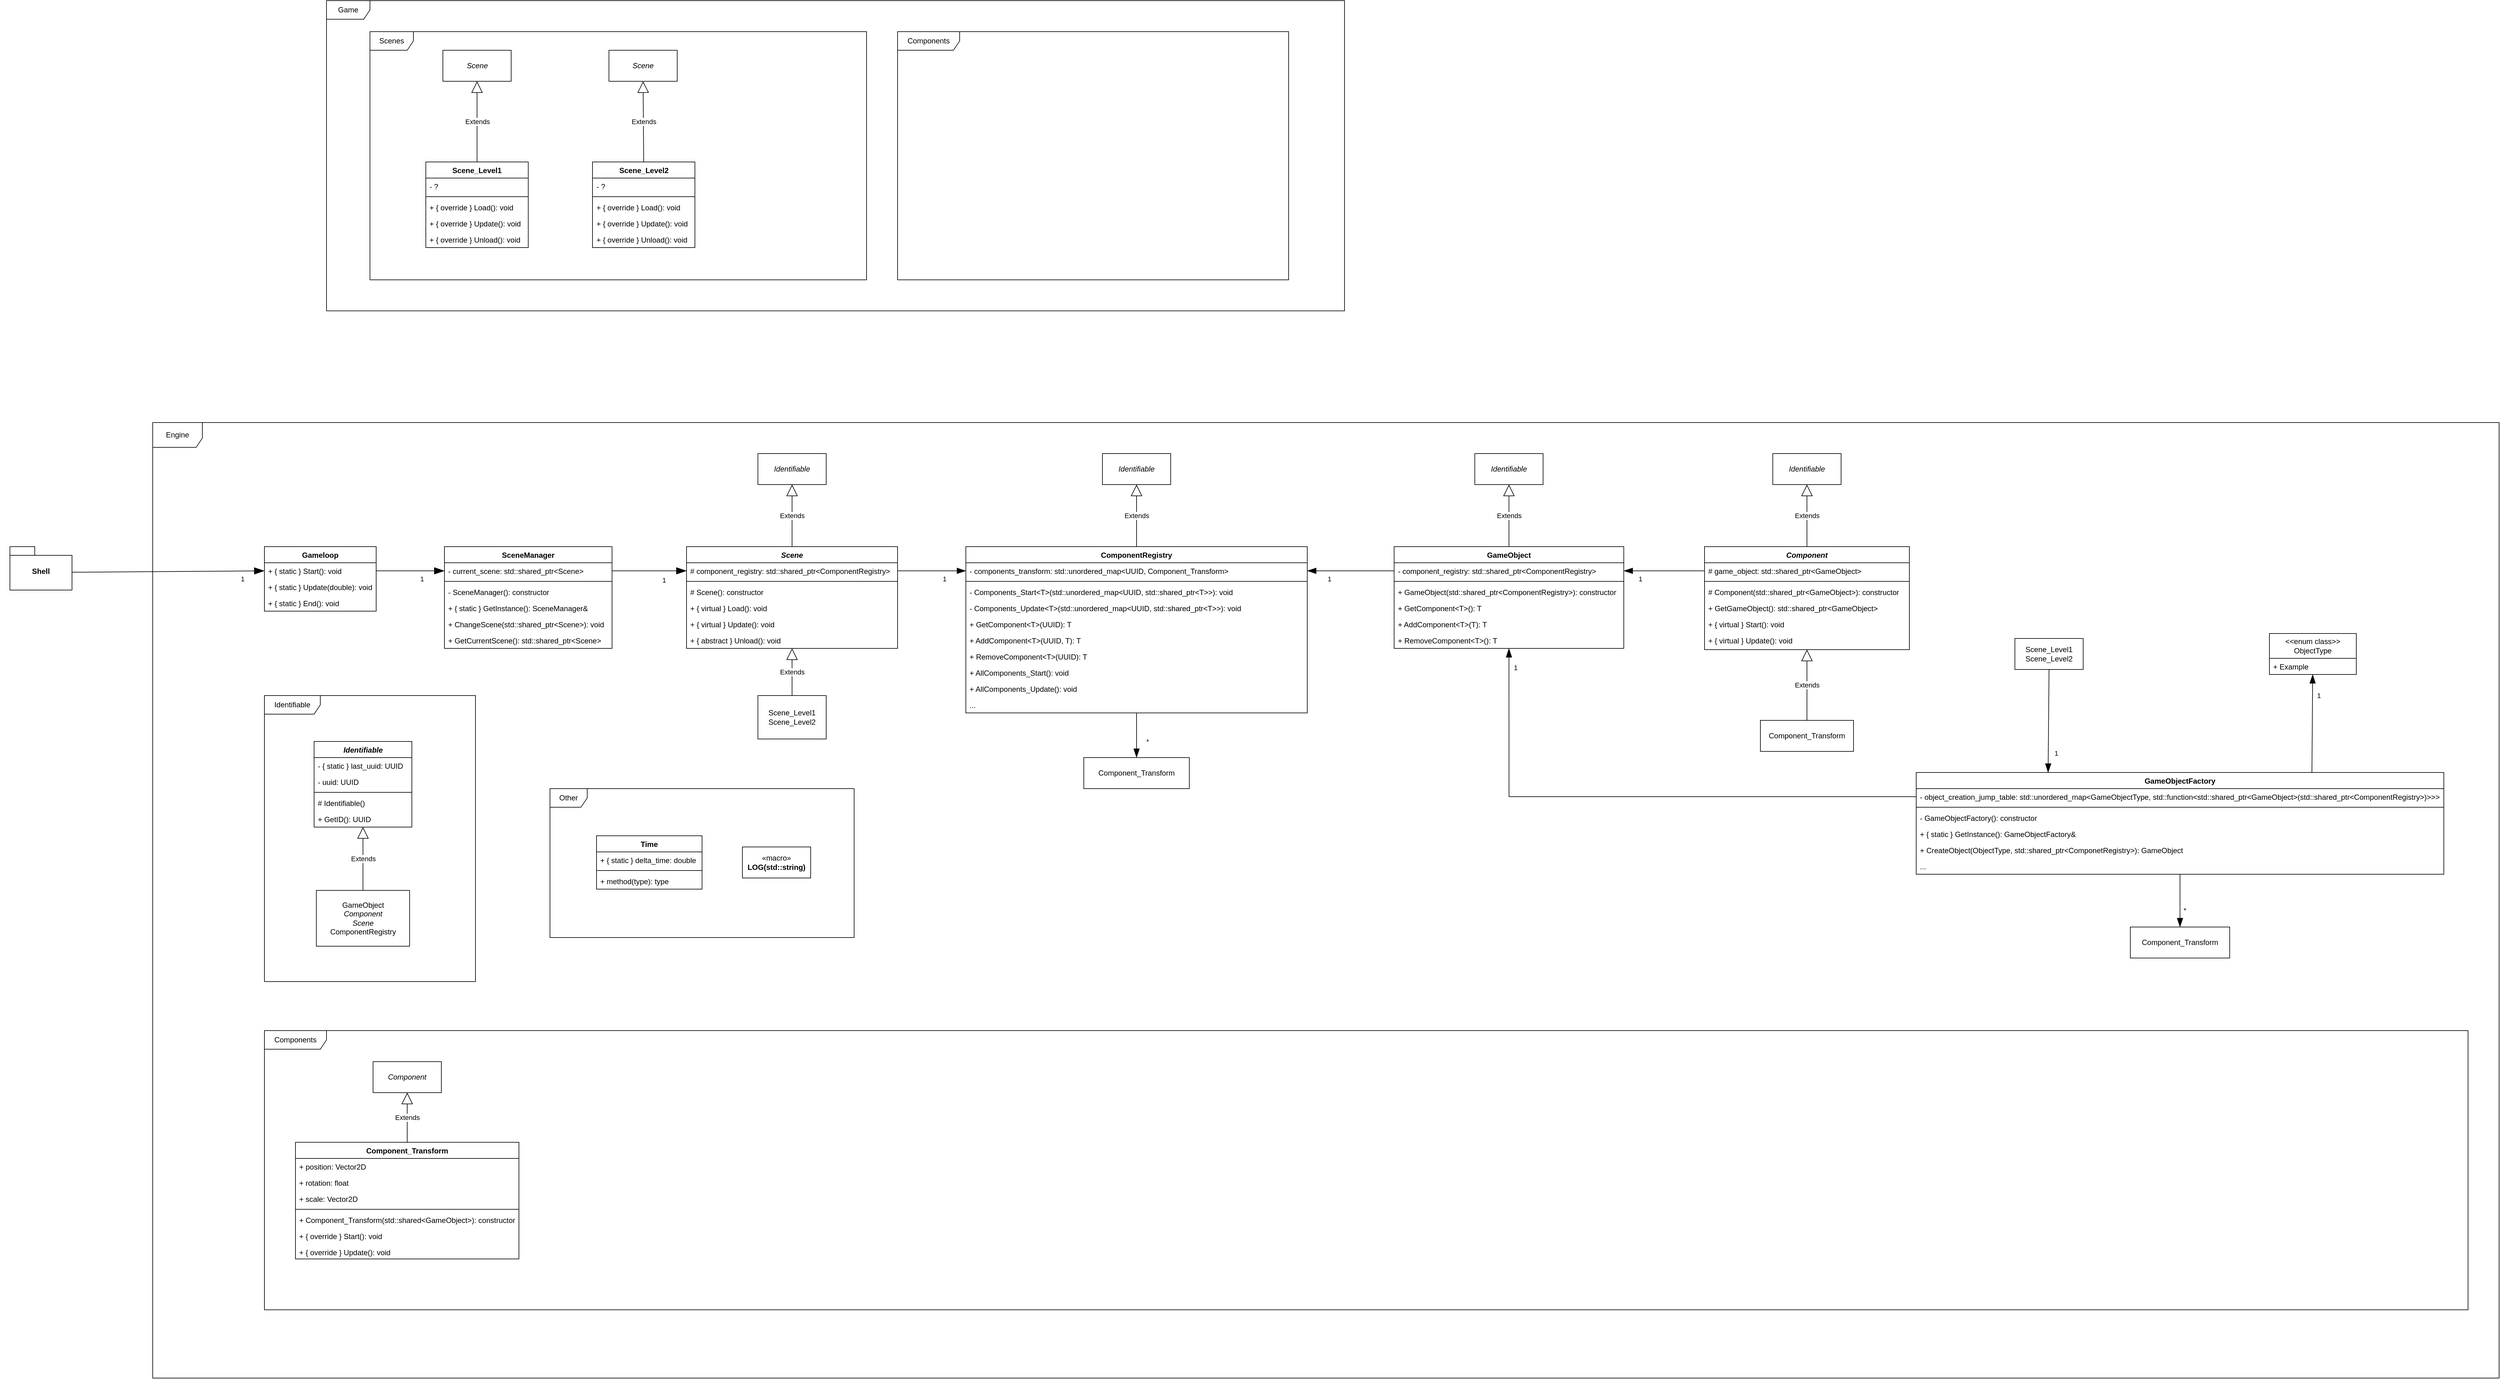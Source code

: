 <mxfile version="21.0.7" type="device"><diagram id="C5RBs43oDa-KdzZeNtuy" name="Page-1"><mxGraphModel dx="2466" dy="2061" grid="1" gridSize="10" guides="1" tooltips="1" connect="1" arrows="1" fold="1" page="1" pageScale="1" pageWidth="827" pageHeight="1169" math="0" shadow="0"><root><mxCell id="WIyWlLk6GJQsqaUBKTNV-0"/><mxCell id="WIyWlLk6GJQsqaUBKTNV-1" parent="WIyWlLk6GJQsqaUBKTNV-0"/><mxCell id="M1MSdD-5XBLC1a_fBFbh-7" value="&lt;i&gt;Component&lt;/i&gt;" style="swimlane;fontStyle=1;align=center;verticalAlign=top;childLayout=stackLayout;horizontal=1;startSize=26;horizontalStack=0;resizeParent=1;resizeParentMax=0;resizeLast=0;collapsible=1;marginBottom=0;whiteSpace=wrap;html=1;" parent="WIyWlLk6GJQsqaUBKTNV-1" vertex="1"><mxGeometry x="2140" y="-20.0" width="330" height="166" as="geometry"/></mxCell><mxCell id="M1MSdD-5XBLC1a_fBFbh-8" value="# game_object: std::shared_ptr&amp;lt;GameObject&amp;gt;" style="text;strokeColor=none;fillColor=none;align=left;verticalAlign=top;spacingLeft=4;spacingRight=4;overflow=hidden;rotatable=0;points=[[0,0.5],[1,0.5]];portConstraint=eastwest;whiteSpace=wrap;html=1;" parent="M1MSdD-5XBLC1a_fBFbh-7" vertex="1"><mxGeometry y="26" width="330" height="26" as="geometry"/></mxCell><mxCell id="M1MSdD-5XBLC1a_fBFbh-9" value="" style="line;strokeWidth=1;fillColor=none;align=left;verticalAlign=middle;spacingTop=-1;spacingLeft=3;spacingRight=3;rotatable=0;labelPosition=right;points=[];portConstraint=eastwest;strokeColor=inherit;" parent="M1MSdD-5XBLC1a_fBFbh-7" vertex="1"><mxGeometry y="52" width="330" height="8" as="geometry"/></mxCell><mxCell id="M1MSdD-5XBLC1a_fBFbh-10" value="# Component(std::shared_ptr&amp;lt;GameObject&amp;gt;): constructor" style="text;strokeColor=none;fillColor=none;align=left;verticalAlign=top;spacingLeft=4;spacingRight=4;overflow=hidden;rotatable=0;points=[[0,0.5],[1,0.5]];portConstraint=eastwest;whiteSpace=wrap;html=1;" parent="M1MSdD-5XBLC1a_fBFbh-7" vertex="1"><mxGeometry y="60" width="330" height="26" as="geometry"/></mxCell><mxCell id="M1MSdD-5XBLC1a_fBFbh-123" value="+ GetGameObject(): std::shared_ptr&amp;lt;GameObject&amp;gt;" style="text;strokeColor=none;fillColor=none;align=left;verticalAlign=top;spacingLeft=4;spacingRight=4;overflow=hidden;rotatable=0;points=[[0,0.5],[1,0.5]];portConstraint=eastwest;whiteSpace=wrap;html=1;" parent="M1MSdD-5XBLC1a_fBFbh-7" vertex="1"><mxGeometry y="86" width="330" height="26" as="geometry"/></mxCell><mxCell id="KMpKYzbZWhltmwKOfllN-35" value="+ { virtual } Start(): void" style="text;strokeColor=none;fillColor=none;align=left;verticalAlign=top;spacingLeft=4;spacingRight=4;overflow=hidden;rotatable=0;points=[[0,0.5],[1,0.5]];portConstraint=eastwest;whiteSpace=wrap;html=1;" parent="M1MSdD-5XBLC1a_fBFbh-7" vertex="1"><mxGeometry y="112" width="330" height="26" as="geometry"/></mxCell><mxCell id="M1MSdD-5XBLC1a_fBFbh-22" value="+ { virtual } Update(): void" style="text;strokeColor=none;fillColor=none;align=left;verticalAlign=top;spacingLeft=4;spacingRight=4;overflow=hidden;rotatable=0;points=[[0,0.5],[1,0.5]];portConstraint=eastwest;whiteSpace=wrap;html=1;" parent="M1MSdD-5XBLC1a_fBFbh-7" vertex="1"><mxGeometry y="138" width="330" height="28" as="geometry"/></mxCell><mxCell id="M1MSdD-5XBLC1a_fBFbh-35" value="&lt;i&gt;Scene&lt;/i&gt;" style="swimlane;fontStyle=1;align=center;verticalAlign=top;childLayout=stackLayout;horizontal=1;startSize=26;horizontalStack=0;resizeParent=1;resizeParentMax=0;resizeLast=0;collapsible=1;marginBottom=0;whiteSpace=wrap;html=1;" parent="WIyWlLk6GJQsqaUBKTNV-1" vertex="1"><mxGeometry x="500" y="-20" width="340" height="164" as="geometry"/></mxCell><mxCell id="KMpKYzbZWhltmwKOfllN-28" value="# component_registry: std::shared_ptr&amp;lt;ComponentRegistry&amp;gt;" style="text;strokeColor=none;fillColor=none;align=left;verticalAlign=top;spacingLeft=4;spacingRight=4;overflow=hidden;rotatable=0;points=[[0,0.5],[1,0.5]];portConstraint=eastwest;whiteSpace=wrap;html=1;" parent="M1MSdD-5XBLC1a_fBFbh-35" vertex="1"><mxGeometry y="26" width="340" height="26" as="geometry"/></mxCell><mxCell id="M1MSdD-5XBLC1a_fBFbh-37" value="" style="line;strokeWidth=1;fillColor=none;align=left;verticalAlign=middle;spacingTop=-1;spacingLeft=3;spacingRight=3;rotatable=0;labelPosition=right;points=[];portConstraint=eastwest;strokeColor=inherit;" parent="M1MSdD-5XBLC1a_fBFbh-35" vertex="1"><mxGeometry y="52" width="340" height="8" as="geometry"/></mxCell><mxCell id="M1MSdD-5XBLC1a_fBFbh-38" value="# Scene(): constructor" style="text;strokeColor=none;fillColor=none;align=left;verticalAlign=top;spacingLeft=4;spacingRight=4;overflow=hidden;rotatable=0;points=[[0,0.5],[1,0.5]];portConstraint=eastwest;whiteSpace=wrap;html=1;" parent="M1MSdD-5XBLC1a_fBFbh-35" vertex="1"><mxGeometry y="60" width="340" height="26" as="geometry"/></mxCell><mxCell id="KMpKYzbZWhltmwKOfllN-43" value="+ { virtual } Load(): void" style="text;strokeColor=none;fillColor=none;align=left;verticalAlign=top;spacingLeft=4;spacingRight=4;overflow=hidden;rotatable=0;points=[[0,0.5],[1,0.5]];portConstraint=eastwest;whiteSpace=wrap;html=1;" parent="M1MSdD-5XBLC1a_fBFbh-35" vertex="1"><mxGeometry y="86" width="340" height="26" as="geometry"/></mxCell><mxCell id="M1MSdD-5XBLC1a_fBFbh-42" value="+ { virtual }&amp;nbsp;Update(): void" style="text;strokeColor=none;fillColor=none;align=left;verticalAlign=top;spacingLeft=4;spacingRight=4;overflow=hidden;rotatable=0;points=[[0,0.5],[1,0.5]];portConstraint=eastwest;whiteSpace=wrap;html=1;" parent="M1MSdD-5XBLC1a_fBFbh-35" vertex="1"><mxGeometry y="112" width="340" height="26" as="geometry"/></mxCell><mxCell id="M1MSdD-5XBLC1a_fBFbh-43" value="+ { abstract }&amp;nbsp;Unload(): void" style="text;strokeColor=none;fillColor=none;align=left;verticalAlign=top;spacingLeft=4;spacingRight=4;overflow=hidden;rotatable=0;points=[[0,0.5],[1,0.5]];portConstraint=eastwest;whiteSpace=wrap;html=1;" parent="M1MSdD-5XBLC1a_fBFbh-35" vertex="1"><mxGeometry y="138" width="340" height="26" as="geometry"/></mxCell><mxCell id="M1MSdD-5XBLC1a_fBFbh-48" value="Extends" style="endArrow=block;endSize=16;endFill=0;html=1;rounded=0;exitX=0.5;exitY=0;exitDx=0;exitDy=0;" parent="WIyWlLk6GJQsqaUBKTNV-1" source="KMpKYzbZWhltmwKOfllN-38" target="M1MSdD-5XBLC1a_fBFbh-35" edge="1"><mxGeometry width="160" relative="1" as="geometry"><mxPoint x="691" y="220" as="sourcePoint"/><mxPoint x="907.5" y="130" as="targetPoint"/></mxGeometry></mxCell><mxCell id="M1MSdD-5XBLC1a_fBFbh-49" value="Scene_Level1" style="swimlane;fontStyle=1;align=center;verticalAlign=top;childLayout=stackLayout;horizontal=1;startSize=26;horizontalStack=0;resizeParent=1;resizeParentMax=0;resizeLast=0;collapsible=1;marginBottom=0;whiteSpace=wrap;html=1;" parent="WIyWlLk6GJQsqaUBKTNV-1" vertex="1"><mxGeometry x="80" y="-640" width="165" height="138" as="geometry"/></mxCell><mxCell id="M1MSdD-5XBLC1a_fBFbh-50" value="- ?" style="text;strokeColor=none;fillColor=none;align=left;verticalAlign=top;spacingLeft=4;spacingRight=4;overflow=hidden;rotatable=0;points=[[0,0.5],[1,0.5]];portConstraint=eastwest;whiteSpace=wrap;html=1;" parent="M1MSdD-5XBLC1a_fBFbh-49" vertex="1"><mxGeometry y="26" width="165" height="26" as="geometry"/></mxCell><mxCell id="M1MSdD-5XBLC1a_fBFbh-51" value="" style="line;strokeWidth=1;fillColor=none;align=left;verticalAlign=middle;spacingTop=-1;spacingLeft=3;spacingRight=3;rotatable=0;labelPosition=right;points=[];portConstraint=eastwest;strokeColor=inherit;" parent="M1MSdD-5XBLC1a_fBFbh-49" vertex="1"><mxGeometry y="52" width="165" height="8" as="geometry"/></mxCell><mxCell id="M1MSdD-5XBLC1a_fBFbh-52" value="+ { override }&amp;nbsp;Load(): void" style="text;strokeColor=none;fillColor=none;align=left;verticalAlign=top;spacingLeft=4;spacingRight=4;overflow=hidden;rotatable=0;points=[[0,0.5],[1,0.5]];portConstraint=eastwest;whiteSpace=wrap;html=1;" parent="M1MSdD-5XBLC1a_fBFbh-49" vertex="1"><mxGeometry y="60" width="165" height="26" as="geometry"/></mxCell><mxCell id="M1MSdD-5XBLC1a_fBFbh-53" value="+ { override }&amp;nbsp;Update(): void" style="text;strokeColor=none;fillColor=none;align=left;verticalAlign=top;spacingLeft=4;spacingRight=4;overflow=hidden;rotatable=0;points=[[0,0.5],[1,0.5]];portConstraint=eastwest;whiteSpace=wrap;html=1;" parent="M1MSdD-5XBLC1a_fBFbh-49" vertex="1"><mxGeometry y="86" width="165" height="26" as="geometry"/></mxCell><mxCell id="M1MSdD-5XBLC1a_fBFbh-54" value="+ { override } Unload(): void" style="text;strokeColor=none;fillColor=none;align=left;verticalAlign=top;spacingLeft=4;spacingRight=4;overflow=hidden;rotatable=0;points=[[0,0.5],[1,0.5]];portConstraint=eastwest;whiteSpace=wrap;html=1;" parent="M1MSdD-5XBLC1a_fBFbh-49" vertex="1"><mxGeometry y="112" width="165" height="26" as="geometry"/></mxCell><mxCell id="M1MSdD-5XBLC1a_fBFbh-108" value="Component_Transform" style="swimlane;fontStyle=1;align=center;verticalAlign=top;childLayout=stackLayout;horizontal=1;startSize=26;horizontalStack=0;resizeParent=1;resizeParentMax=0;resizeLast=0;collapsible=1;marginBottom=0;whiteSpace=wrap;html=1;" parent="WIyWlLk6GJQsqaUBKTNV-1" vertex="1"><mxGeometry x="-130" y="940" width="360" height="188" as="geometry"/></mxCell><mxCell id="M1MSdD-5XBLC1a_fBFbh-109" value="+ position: Vector2D" style="text;strokeColor=none;fillColor=none;align=left;verticalAlign=top;spacingLeft=4;spacingRight=4;overflow=hidden;rotatable=0;points=[[0,0.5],[1,0.5]];portConstraint=eastwest;whiteSpace=wrap;html=1;" parent="M1MSdD-5XBLC1a_fBFbh-108" vertex="1"><mxGeometry y="26" width="360" height="26" as="geometry"/></mxCell><mxCell id="tBnS8gJTHhUAaLSSompM-0" value="+ rotation: float" style="text;strokeColor=none;fillColor=none;align=left;verticalAlign=top;spacingLeft=4;spacingRight=4;overflow=hidden;rotatable=0;points=[[0,0.5],[1,0.5]];portConstraint=eastwest;whiteSpace=wrap;html=1;" vertex="1" parent="M1MSdD-5XBLC1a_fBFbh-108"><mxGeometry y="52" width="360" height="26" as="geometry"/></mxCell><mxCell id="tBnS8gJTHhUAaLSSompM-1" value="+ scale: Vector2D" style="text;strokeColor=none;fillColor=none;align=left;verticalAlign=top;spacingLeft=4;spacingRight=4;overflow=hidden;rotatable=0;points=[[0,0.5],[1,0.5]];portConstraint=eastwest;whiteSpace=wrap;html=1;" vertex="1" parent="M1MSdD-5XBLC1a_fBFbh-108"><mxGeometry y="78" width="360" height="26" as="geometry"/></mxCell><mxCell id="M1MSdD-5XBLC1a_fBFbh-110" value="" style="line;strokeWidth=1;fillColor=none;align=left;verticalAlign=middle;spacingTop=-1;spacingLeft=3;spacingRight=3;rotatable=0;labelPosition=right;points=[];portConstraint=eastwest;strokeColor=inherit;" parent="M1MSdD-5XBLC1a_fBFbh-108" vertex="1"><mxGeometry y="104" width="360" height="8" as="geometry"/></mxCell><mxCell id="M1MSdD-5XBLC1a_fBFbh-111" value="+ Component_Transform(std::shared&amp;lt;GameObject&amp;gt;): constructor" style="text;strokeColor=none;fillColor=none;align=left;verticalAlign=top;spacingLeft=4;spacingRight=4;overflow=hidden;rotatable=0;points=[[0,0.5],[1,0.5]];portConstraint=eastwest;whiteSpace=wrap;html=1;" parent="M1MSdD-5XBLC1a_fBFbh-108" vertex="1"><mxGeometry y="112" width="360" height="26" as="geometry"/></mxCell><mxCell id="KMpKYzbZWhltmwKOfllN-36" value="+ { override } Start(): void" style="text;strokeColor=none;fillColor=none;align=left;verticalAlign=top;spacingLeft=4;spacingRight=4;overflow=hidden;rotatable=0;points=[[0,0.5],[1,0.5]];portConstraint=eastwest;whiteSpace=wrap;html=1;" parent="M1MSdD-5XBLC1a_fBFbh-108" vertex="1"><mxGeometry y="138" width="360" height="26" as="geometry"/></mxCell><mxCell id="M1MSdD-5XBLC1a_fBFbh-112" value="+ { override }&amp;nbsp;Update(): void" style="text;strokeColor=none;fillColor=none;align=left;verticalAlign=top;spacingLeft=4;spacingRight=4;overflow=hidden;rotatable=0;points=[[0,0.5],[1,0.5]];portConstraint=eastwest;whiteSpace=wrap;html=1;" parent="M1MSdD-5XBLC1a_fBFbh-108" vertex="1"><mxGeometry y="164" width="360" height="24" as="geometry"/></mxCell><mxCell id="M1MSdD-5XBLC1a_fBFbh-113" value="Extends" style="endArrow=block;endSize=16;endFill=0;html=1;rounded=0;elbow=vertical;exitX=0.5;exitY=0;exitDx=0;exitDy=0;" parent="WIyWlLk6GJQsqaUBKTNV-1" source="KMpKYzbZWhltmwKOfllN-27" target="M1MSdD-5XBLC1a_fBFbh-7" edge="1"><mxGeometry width="160" relative="1" as="geometry"><mxPoint x="2255" y="234.06" as="sourcePoint"/><mxPoint x="2330" y="160.06" as="targetPoint"/></mxGeometry></mxCell><mxCell id="M1MSdD-5XBLC1a_fBFbh-132" value="&lt;i&gt;Identifiable&lt;/i&gt;" style="swimlane;fontStyle=1;align=center;verticalAlign=top;childLayout=stackLayout;horizontal=1;startSize=26;horizontalStack=0;resizeParent=1;resizeParentMax=0;resizeLast=0;collapsible=1;marginBottom=0;whiteSpace=wrap;html=1;" parent="WIyWlLk6GJQsqaUBKTNV-1" vertex="1"><mxGeometry x="-100" y="294" width="157.5" height="138" as="geometry"/></mxCell><mxCell id="M1MSdD-5XBLC1a_fBFbh-30" value="- { static } last_uuid: UUID" style="text;strokeColor=none;fillColor=none;align=left;verticalAlign=top;spacingLeft=4;spacingRight=4;overflow=hidden;rotatable=0;points=[[0,0.5],[1,0.5]];portConstraint=eastwest;whiteSpace=wrap;html=1;" parent="M1MSdD-5XBLC1a_fBFbh-132" vertex="1"><mxGeometry y="26" width="157.5" height="26" as="geometry"/></mxCell><mxCell id="M1MSdD-5XBLC1a_fBFbh-133" value="- uuid: UUID" style="text;strokeColor=none;fillColor=none;align=left;verticalAlign=top;spacingLeft=4;spacingRight=4;overflow=hidden;rotatable=0;points=[[0,0.5],[1,0.5]];portConstraint=eastwest;whiteSpace=wrap;html=1;" parent="M1MSdD-5XBLC1a_fBFbh-132" vertex="1"><mxGeometry y="52" width="157.5" height="26" as="geometry"/></mxCell><mxCell id="M1MSdD-5XBLC1a_fBFbh-134" value="" style="line;strokeWidth=1;fillColor=none;align=left;verticalAlign=middle;spacingTop=-1;spacingLeft=3;spacingRight=3;rotatable=0;labelPosition=right;points=[];portConstraint=eastwest;strokeColor=inherit;" parent="M1MSdD-5XBLC1a_fBFbh-132" vertex="1"><mxGeometry y="78" width="157.5" height="8" as="geometry"/></mxCell><mxCell id="M1MSdD-5XBLC1a_fBFbh-135" value="# Identifiable()" style="text;strokeColor=none;fillColor=none;align=left;verticalAlign=top;spacingLeft=4;spacingRight=4;overflow=hidden;rotatable=0;points=[[0,0.5],[1,0.5]];portConstraint=eastwest;whiteSpace=wrap;html=1;" parent="M1MSdD-5XBLC1a_fBFbh-132" vertex="1"><mxGeometry y="86" width="157.5" height="26" as="geometry"/></mxCell><mxCell id="KMpKYzbZWhltmwKOfllN-19" value="+ GetID(): UUID" style="text;strokeColor=none;fillColor=none;align=left;verticalAlign=top;spacingLeft=4;spacingRight=4;overflow=hidden;rotatable=0;points=[[0,0.5],[1,0.5]];portConstraint=eastwest;whiteSpace=wrap;html=1;" parent="M1MSdD-5XBLC1a_fBFbh-132" vertex="1"><mxGeometry y="112" width="157.5" height="26" as="geometry"/></mxCell><mxCell id="M1MSdD-5XBLC1a_fBFbh-139" value="Extends" style="endArrow=block;endSize=16;endFill=0;html=1;rounded=0;exitX=0.5;exitY=0;exitDx=0;exitDy=0;entryX=0.5;entryY=1;entryDx=0;entryDy=0;" parent="WIyWlLk6GJQsqaUBKTNV-1" source="M1MSdD-5XBLC1a_fBFbh-7" target="tBnS8gJTHhUAaLSSompM-11" edge="1"><mxGeometry width="160" relative="1" as="geometry"><mxPoint x="2325" y="-340" as="sourcePoint"/><mxPoint x="2435" y="-480" as="targetPoint"/></mxGeometry></mxCell><mxCell id="M1MSdD-5XBLC1a_fBFbh-141" value="GameObjectFactory" style="swimlane;fontStyle=1;align=center;verticalAlign=top;childLayout=stackLayout;horizontal=1;startSize=26;horizontalStack=0;resizeParent=1;resizeParentMax=0;resizeLast=0;collapsible=1;marginBottom=0;whiteSpace=wrap;html=1;" parent="WIyWlLk6GJQsqaUBKTNV-1" vertex="1"><mxGeometry x="2481" y="344" width="850" height="164" as="geometry"/></mxCell><mxCell id="M1MSdD-5XBLC1a_fBFbh-142" value="- object_creation_jump_table: std::unordered_map&amp;lt;GameObjectType, std::function&amp;lt;std::shared_ptr&amp;lt;GameObject&amp;gt;(std::shared_ptr&amp;lt;ComponentRegistry&amp;gt;)&amp;gt;&amp;gt;&amp;gt;" style="text;strokeColor=none;fillColor=none;align=left;verticalAlign=top;spacingLeft=4;spacingRight=4;overflow=hidden;rotatable=0;points=[[0,0.5],[1,0.5]];portConstraint=eastwest;whiteSpace=wrap;html=1;" parent="M1MSdD-5XBLC1a_fBFbh-141" vertex="1"><mxGeometry y="26" width="850" height="26" as="geometry"/></mxCell><mxCell id="M1MSdD-5XBLC1a_fBFbh-143" value="" style="line;strokeWidth=1;fillColor=none;align=left;verticalAlign=middle;spacingTop=-1;spacingLeft=3;spacingRight=3;rotatable=0;labelPosition=right;points=[];portConstraint=eastwest;strokeColor=inherit;" parent="M1MSdD-5XBLC1a_fBFbh-141" vertex="1"><mxGeometry y="52" width="850" height="8" as="geometry"/></mxCell><mxCell id="M1MSdD-5XBLC1a_fBFbh-144" value="- GameObjectFactory(): constructor" style="text;strokeColor=none;fillColor=none;align=left;verticalAlign=top;spacingLeft=4;spacingRight=4;overflow=hidden;rotatable=0;points=[[0,0.5],[1,0.5]];portConstraint=eastwest;whiteSpace=wrap;html=1;" parent="M1MSdD-5XBLC1a_fBFbh-141" vertex="1"><mxGeometry y="60" width="850" height="26" as="geometry"/></mxCell><mxCell id="tBnS8gJTHhUAaLSSompM-2" value="+ { static } GetInstance(): GameObjectFactory&amp;amp;" style="text;strokeColor=none;fillColor=none;align=left;verticalAlign=top;spacingLeft=4;spacingRight=4;overflow=hidden;rotatable=0;points=[[0,0.5],[1,0.5]];portConstraint=eastwest;whiteSpace=wrap;html=1;" vertex="1" parent="M1MSdD-5XBLC1a_fBFbh-141"><mxGeometry y="86" width="850" height="26" as="geometry"/></mxCell><mxCell id="tBnS8gJTHhUAaLSSompM-3" value="+ CreateObject(ObjectType, std::shared_ptr&amp;lt;ComponetRegistry&amp;gt;): GameObject" style="text;strokeColor=none;fillColor=none;align=left;verticalAlign=top;spacingLeft=4;spacingRight=4;overflow=hidden;rotatable=0;points=[[0,0.5],[1,0.5]];portConstraint=eastwest;whiteSpace=wrap;html=1;" vertex="1" parent="M1MSdD-5XBLC1a_fBFbh-141"><mxGeometry y="112" width="850" height="26" as="geometry"/></mxCell><mxCell id="tBnS8gJTHhUAaLSSompM-84" value="..." style="text;strokeColor=none;fillColor=none;align=left;verticalAlign=top;spacingLeft=4;spacingRight=4;overflow=hidden;rotatable=0;points=[[0,0.5],[1,0.5]];portConstraint=eastwest;whiteSpace=wrap;html=1;" vertex="1" parent="M1MSdD-5XBLC1a_fBFbh-141"><mxGeometry y="138" width="850" height="26" as="geometry"/></mxCell><mxCell id="M1MSdD-5XBLC1a_fBFbh-146" value="&amp;lt;&amp;lt;enum class&amp;gt;&amp;gt;&lt;br&gt;ObjectType" style="swimlane;fontStyle=0;childLayout=stackLayout;horizontal=1;startSize=40;fillColor=none;horizontalStack=0;resizeParent=1;resizeParentMax=0;resizeLast=0;collapsible=1;marginBottom=0;whiteSpace=wrap;html=1;" parent="WIyWlLk6GJQsqaUBKTNV-1" vertex="1"><mxGeometry x="3050" y="120" width="140" height="66" as="geometry"/></mxCell><mxCell id="M1MSdD-5XBLC1a_fBFbh-147" value="+ Example" style="text;strokeColor=none;fillColor=none;align=left;verticalAlign=top;spacingLeft=4;spacingRight=4;overflow=hidden;rotatable=0;points=[[0,0.5],[1,0.5]];portConstraint=eastwest;whiteSpace=wrap;html=1;" parent="M1MSdD-5XBLC1a_fBFbh-146" vertex="1"><mxGeometry y="40" width="140" height="26" as="geometry"/></mxCell><mxCell id="M1MSdD-5XBLC1a_fBFbh-150" value="" style="endArrow=blockThin;html=1;endSize=12;startArrow=none;startSize=14;startFill=0;rounded=0;endFill=1;exitX=0.75;exitY=0;exitDx=0;exitDy=0;" parent="WIyWlLk6GJQsqaUBKTNV-1" source="M1MSdD-5XBLC1a_fBFbh-141" target="M1MSdD-5XBLC1a_fBFbh-146" edge="1"><mxGeometry x="0.125" y="-10" relative="1" as="geometry"><mxPoint x="2854.91" y="570" as="sourcePoint"/><mxPoint x="2051.41" y="582" as="targetPoint"/><mxPoint as="offset"/></mxGeometry></mxCell><mxCell id="M1MSdD-5XBLC1a_fBFbh-152" value="1" style="edgeLabel;resizable=0;html=1;align=right;verticalAlign=top;" parent="M1MSdD-5XBLC1a_fBFbh-150" connectable="0" vertex="1"><mxGeometry x="1" relative="1" as="geometry"><mxPoint x="14" y="21" as="offset"/></mxGeometry></mxCell><mxCell id="M1MSdD-5XBLC1a_fBFbh-156" value="Component_Transform" style="html=1;whiteSpace=wrap;" parent="WIyWlLk6GJQsqaUBKTNV-1" vertex="1"><mxGeometry x="2825.96" y="593.06" width="160.09" height="50" as="geometry"/></mxCell><mxCell id="M1MSdD-5XBLC1a_fBFbh-157" value="" style="endArrow=blockThin;html=1;endSize=12;startArrow=none;startSize=14;startFill=0;rounded=0;endFill=1;entryX=0.5;entryY=0;entryDx=0;entryDy=0;" parent="WIyWlLk6GJQsqaUBKTNV-1" source="M1MSdD-5XBLC1a_fBFbh-141" target="M1MSdD-5XBLC1a_fBFbh-156" edge="1"><mxGeometry x="0.125" y="-10" relative="1" as="geometry"><mxPoint x="3123.41" y="570" as="sourcePoint"/><mxPoint x="3228" y="212" as="targetPoint"/><mxPoint as="offset"/></mxGeometry></mxCell><mxCell id="M1MSdD-5XBLC1a_fBFbh-159" value="*" style="edgeLabel;resizable=0;html=1;align=right;verticalAlign=top;" parent="M1MSdD-5XBLC1a_fBFbh-157" connectable="0" vertex="1"><mxGeometry x="1" relative="1" as="geometry"><mxPoint x="10" y="-40" as="offset"/></mxGeometry></mxCell><mxCell id="KMpKYzbZWhltmwKOfllN-4" value="GameObject" style="swimlane;fontStyle=1;align=center;verticalAlign=top;childLayout=stackLayout;horizontal=1;startSize=26;horizontalStack=0;resizeParent=1;resizeParentMax=0;resizeLast=0;collapsible=1;marginBottom=0;whiteSpace=wrap;html=1;" parent="WIyWlLk6GJQsqaUBKTNV-1" vertex="1"><mxGeometry x="1639.91" y="-20" width="370" height="164" as="geometry"/></mxCell><mxCell id="KMpKYzbZWhltmwKOfllN-5" value="- component_registry: std::shared_ptr&amp;lt;ComponentRegistry&amp;gt;" style="text;strokeColor=none;fillColor=none;align=left;verticalAlign=top;spacingLeft=4;spacingRight=4;overflow=hidden;rotatable=0;points=[[0,0.5],[1,0.5]];portConstraint=eastwest;whiteSpace=wrap;html=1;" parent="KMpKYzbZWhltmwKOfllN-4" vertex="1"><mxGeometry y="26" width="370" height="26" as="geometry"/></mxCell><mxCell id="KMpKYzbZWhltmwKOfllN-6" value="" style="line;strokeWidth=1;fillColor=none;align=left;verticalAlign=middle;spacingTop=-1;spacingLeft=3;spacingRight=3;rotatable=0;labelPosition=right;points=[];portConstraint=eastwest;strokeColor=inherit;" parent="KMpKYzbZWhltmwKOfllN-4" vertex="1"><mxGeometry y="52" width="370" height="8" as="geometry"/></mxCell><mxCell id="KMpKYzbZWhltmwKOfllN-37" value="+ GameObject(std::shared_ptr&amp;lt;ComponentRegistry&amp;gt;): constructor" style="text;strokeColor=none;fillColor=none;align=left;verticalAlign=top;spacingLeft=4;spacingRight=4;overflow=hidden;rotatable=0;points=[[0,0.5],[1,0.5]];portConstraint=eastwest;whiteSpace=wrap;html=1;" parent="KMpKYzbZWhltmwKOfllN-4" vertex="1"><mxGeometry y="60" width="370" height="26" as="geometry"/></mxCell><mxCell id="KMpKYzbZWhltmwKOfllN-7" value="+ GetComponent&amp;lt;T&amp;gt;(): T" style="text;strokeColor=none;fillColor=none;align=left;verticalAlign=top;spacingLeft=4;spacingRight=4;overflow=hidden;rotatable=0;points=[[0,0.5],[1,0.5]];portConstraint=eastwest;whiteSpace=wrap;html=1;" parent="KMpKYzbZWhltmwKOfllN-4" vertex="1"><mxGeometry y="86" width="370" height="26" as="geometry"/></mxCell><mxCell id="KMpKYzbZWhltmwKOfllN-31" value="+ AddComponent&amp;lt;T&amp;gt;(T): T" style="text;strokeColor=none;fillColor=none;align=left;verticalAlign=top;spacingLeft=4;spacingRight=4;overflow=hidden;rotatable=0;points=[[0,0.5],[1,0.5]];portConstraint=eastwest;whiteSpace=wrap;html=1;" parent="KMpKYzbZWhltmwKOfllN-4" vertex="1"><mxGeometry y="112" width="370" height="26" as="geometry"/></mxCell><mxCell id="KMpKYzbZWhltmwKOfllN-32" value="+ RemoveComponent&amp;lt;T&amp;gt;(): T" style="text;strokeColor=none;fillColor=none;align=left;verticalAlign=top;spacingLeft=4;spacingRight=4;overflow=hidden;rotatable=0;points=[[0,0.5],[1,0.5]];portConstraint=eastwest;whiteSpace=wrap;html=1;" parent="KMpKYzbZWhltmwKOfllN-4" vertex="1"><mxGeometry y="138" width="370" height="26" as="geometry"/></mxCell><mxCell id="KMpKYzbZWhltmwKOfllN-8" value="Extends" style="endArrow=block;endSize=16;endFill=0;html=1;rounded=0;exitX=0.5;exitY=0;exitDx=0;exitDy=0;entryX=0.5;entryY=1;entryDx=0;entryDy=0;" parent="WIyWlLk6GJQsqaUBKTNV-1" source="KMpKYzbZWhltmwKOfllN-4" target="tBnS8gJTHhUAaLSSompM-12" edge="1"><mxGeometry width="160" relative="1" as="geometry"><mxPoint x="928.91" y="434" as="sourcePoint"/><mxPoint x="928.91" y="300" as="targetPoint"/></mxGeometry></mxCell><mxCell id="KMpKYzbZWhltmwKOfllN-14" value="ComponentRegistry" style="swimlane;fontStyle=1;align=center;verticalAlign=top;childLayout=stackLayout;horizontal=1;startSize=26;horizontalStack=0;resizeParent=1;resizeParentMax=0;resizeLast=0;collapsible=1;marginBottom=0;whiteSpace=wrap;html=1;" parent="WIyWlLk6GJQsqaUBKTNV-1" vertex="1"><mxGeometry x="950" y="-20" width="550" height="268" as="geometry"/></mxCell><mxCell id="KMpKYzbZWhltmwKOfllN-15" value="- components_transform: std::unordered_map&amp;lt;UUID, Component_Transform&amp;gt;" style="text;strokeColor=none;fillColor=none;align=left;verticalAlign=top;spacingLeft=4;spacingRight=4;overflow=hidden;rotatable=0;points=[[0,0.5],[1,0.5]];portConstraint=eastwest;whiteSpace=wrap;html=1;" parent="KMpKYzbZWhltmwKOfllN-14" vertex="1"><mxGeometry y="26" width="550" height="26" as="geometry"/></mxCell><mxCell id="KMpKYzbZWhltmwKOfllN-16" value="" style="line;strokeWidth=1;fillColor=none;align=left;verticalAlign=middle;spacingTop=-1;spacingLeft=3;spacingRight=3;rotatable=0;labelPosition=right;points=[];portConstraint=eastwest;strokeColor=inherit;" parent="KMpKYzbZWhltmwKOfllN-14" vertex="1"><mxGeometry y="52" width="550" height="8" as="geometry"/></mxCell><mxCell id="tBnS8gJTHhUAaLSSompM-48" value="- Components_Start&amp;lt;T&amp;gt;(std::unordered_map&amp;lt;UUID, std::shared_ptr&amp;lt;T&amp;gt;&amp;gt;): void" style="text;strokeColor=none;fillColor=none;align=left;verticalAlign=top;spacingLeft=4;spacingRight=4;overflow=hidden;rotatable=0;points=[[0,0.5],[1,0.5]];portConstraint=eastwest;whiteSpace=wrap;html=1;" vertex="1" parent="KMpKYzbZWhltmwKOfllN-14"><mxGeometry y="60" width="550" height="26" as="geometry"/></mxCell><mxCell id="tBnS8gJTHhUAaLSSompM-50" value="- Components_Update&amp;lt;T&amp;gt;(std::unordered_map&amp;lt;UUID, std::shared_ptr&amp;lt;T&amp;gt;&amp;gt;): void" style="text;strokeColor=none;fillColor=none;align=left;verticalAlign=top;spacingLeft=4;spacingRight=4;overflow=hidden;rotatable=0;points=[[0,0.5],[1,0.5]];portConstraint=eastwest;whiteSpace=wrap;html=1;" vertex="1" parent="KMpKYzbZWhltmwKOfllN-14"><mxGeometry y="86" width="550" height="26" as="geometry"/></mxCell><mxCell id="KMpKYzbZWhltmwKOfllN-17" value="+ GetComponent&amp;lt;T&amp;gt;(UUID): T" style="text;strokeColor=none;fillColor=none;align=left;verticalAlign=top;spacingLeft=4;spacingRight=4;overflow=hidden;rotatable=0;points=[[0,0.5],[1,0.5]];portConstraint=eastwest;whiteSpace=wrap;html=1;" parent="KMpKYzbZWhltmwKOfllN-14" vertex="1"><mxGeometry y="112" width="550" height="26" as="geometry"/></mxCell><mxCell id="KMpKYzbZWhltmwKOfllN-33" value="+ AddComponent&amp;lt;T&amp;gt;(UUID, T): T" style="text;strokeColor=none;fillColor=none;align=left;verticalAlign=top;spacingLeft=4;spacingRight=4;overflow=hidden;rotatable=0;points=[[0,0.5],[1,0.5]];portConstraint=eastwest;whiteSpace=wrap;html=1;" parent="KMpKYzbZWhltmwKOfllN-14" vertex="1"><mxGeometry y="138" width="550" height="26" as="geometry"/></mxCell><mxCell id="KMpKYzbZWhltmwKOfllN-34" value="+ RemoveComponent&amp;lt;T&amp;gt;(UUID): T" style="text;strokeColor=none;fillColor=none;align=left;verticalAlign=top;spacingLeft=4;spacingRight=4;overflow=hidden;rotatable=0;points=[[0,0.5],[1,0.5]];portConstraint=eastwest;whiteSpace=wrap;html=1;" parent="KMpKYzbZWhltmwKOfllN-14" vertex="1"><mxGeometry y="164" width="550" height="26" as="geometry"/></mxCell><mxCell id="tBnS8gJTHhUAaLSSompM-47" value="+ AllComponents_Start(): void" style="text;strokeColor=none;fillColor=none;align=left;verticalAlign=top;spacingLeft=4;spacingRight=4;overflow=hidden;rotatable=0;points=[[0,0.5],[1,0.5]];portConstraint=eastwest;whiteSpace=wrap;html=1;" vertex="1" parent="KMpKYzbZWhltmwKOfllN-14"><mxGeometry y="190" width="550" height="26" as="geometry"/></mxCell><mxCell id="tBnS8gJTHhUAaLSSompM-49" value="+ AllComponents_Update(): void" style="text;strokeColor=none;fillColor=none;align=left;verticalAlign=top;spacingLeft=4;spacingRight=4;overflow=hidden;rotatable=0;points=[[0,0.5],[1,0.5]];portConstraint=eastwest;whiteSpace=wrap;html=1;" vertex="1" parent="KMpKYzbZWhltmwKOfllN-14"><mxGeometry y="216" width="550" height="26" as="geometry"/></mxCell><mxCell id="tBnS8gJTHhUAaLSSompM-83" value="..." style="text;strokeColor=none;fillColor=none;align=left;verticalAlign=top;spacingLeft=4;spacingRight=4;overflow=hidden;rotatable=0;points=[[0,0.5],[1,0.5]];portConstraint=eastwest;whiteSpace=wrap;html=1;" vertex="1" parent="KMpKYzbZWhltmwKOfllN-14"><mxGeometry y="242" width="550" height="26" as="geometry"/></mxCell><mxCell id="KMpKYzbZWhltmwKOfllN-20" value="" style="endArrow=blockThin;html=1;endSize=12;startArrow=none;startSize=14;startFill=0;rounded=0;endFill=1;exitX=0;exitY=0.5;exitDx=0;exitDy=0;entryX=1;entryY=0.5;entryDx=0;entryDy=0;" parent="WIyWlLk6GJQsqaUBKTNV-1" source="KMpKYzbZWhltmwKOfllN-5" target="KMpKYzbZWhltmwKOfllN-15" edge="1"><mxGeometry x="0.125" y="-10" relative="1" as="geometry"><mxPoint x="939.41" y="420" as="sourcePoint"/><mxPoint x="939.41" y="320" as="targetPoint"/><mxPoint as="offset"/></mxGeometry></mxCell><mxCell id="KMpKYzbZWhltmwKOfllN-21" value="1" style="edgeLabel;resizable=0;html=1;align=right;verticalAlign=top;" parent="KMpKYzbZWhltmwKOfllN-20" connectable="0" vertex="1"><mxGeometry x="1" relative="1" as="geometry"><mxPoint x="40" as="offset"/></mxGeometry></mxCell><mxCell id="KMpKYzbZWhltmwKOfllN-26" value="Component_Transform" style="html=1;whiteSpace=wrap;" parent="WIyWlLk6GJQsqaUBKTNV-1" vertex="1"><mxGeometry x="1140" y="320" width="170" height="50" as="geometry"/></mxCell><mxCell id="KMpKYzbZWhltmwKOfllN-27" value="Component_Transform" style="html=1;whiteSpace=wrap;" parent="WIyWlLk6GJQsqaUBKTNV-1" vertex="1"><mxGeometry x="2230" y="260.0" width="150" height="50" as="geometry"/></mxCell><mxCell id="KMpKYzbZWhltmwKOfllN-29" value="" style="endArrow=blockThin;html=1;endSize=12;startArrow=none;startSize=14;startFill=0;rounded=0;endFill=1;exitX=1;exitY=0.5;exitDx=0;exitDy=0;entryX=0;entryY=0.5;entryDx=0;entryDy=0;" parent="WIyWlLk6GJQsqaUBKTNV-1" source="KMpKYzbZWhltmwKOfllN-28" target="KMpKYzbZWhltmwKOfllN-15" edge="1"><mxGeometry x="0.125" y="-10" relative="1" as="geometry"><mxPoint x="1290" y="460" as="sourcePoint"/><mxPoint x="1240" y="284" as="targetPoint"/><mxPoint as="offset"/></mxGeometry></mxCell><mxCell id="KMpKYzbZWhltmwKOfllN-30" value="1" style="edgeLabel;resizable=0;html=1;align=right;verticalAlign=top;" parent="KMpKYzbZWhltmwKOfllN-29" connectable="0" vertex="1"><mxGeometry x="1" relative="1" as="geometry"><mxPoint x="-31" as="offset"/></mxGeometry></mxCell><mxCell id="KMpKYzbZWhltmwKOfllN-38" value="Scene_Level1&lt;br&gt;Scene_Level2" style="html=1;whiteSpace=wrap;" parent="WIyWlLk6GJQsqaUBKTNV-1" vertex="1"><mxGeometry x="615" y="220" width="110" height="70" as="geometry"/></mxCell><mxCell id="KMpKYzbZWhltmwKOfllN-39" value="Extends" style="endArrow=block;endSize=16;endFill=0;html=1;rounded=0;exitX=0.5;exitY=0;exitDx=0;exitDy=0;entryX=0.5;entryY=1;entryDx=0;entryDy=0;" parent="WIyWlLk6GJQsqaUBKTNV-1" source="M1MSdD-5XBLC1a_fBFbh-35" target="tBnS8gJTHhUAaLSSompM-13" edge="1"><mxGeometry width="160" relative="1" as="geometry"><mxPoint x="428.5" y="-62" as="sourcePoint"/><mxPoint x="408.5" y="-222" as="targetPoint"/></mxGeometry></mxCell><mxCell id="tBnS8gJTHhUAaLSSompM-8" value="Scene_Level1&lt;br&gt;Scene_Level2" style="html=1;whiteSpace=wrap;" vertex="1" parent="WIyWlLk6GJQsqaUBKTNV-1"><mxGeometry x="2640" y="128.0" width="110" height="50" as="geometry"/></mxCell><mxCell id="tBnS8gJTHhUAaLSSompM-9" value="" style="endArrow=blockThin;html=1;endSize=12;startArrow=none;startSize=14;startFill=0;rounded=0;endFill=1;entryX=0.25;entryY=0;entryDx=0;entryDy=0;exitX=0.5;exitY=1;exitDx=0;exitDy=0;" edge="1" parent="WIyWlLk6GJQsqaUBKTNV-1" source="tBnS8gJTHhUAaLSSompM-8" target="M1MSdD-5XBLC1a_fBFbh-141"><mxGeometry x="0.125" y="-10" relative="1" as="geometry"><mxPoint x="2200.91" y="814" as="sourcePoint"/><mxPoint x="3324.91" y="602" as="targetPoint"/><mxPoint as="offset"/></mxGeometry></mxCell><mxCell id="tBnS8gJTHhUAaLSSompM-10" value="1" style="edgeLabel;resizable=0;html=1;align=right;verticalAlign=top;" connectable="0" vertex="1" parent="tBnS8gJTHhUAaLSSompM-9"><mxGeometry x="1" relative="1" as="geometry"><mxPoint x="17" y="-44" as="offset"/></mxGeometry></mxCell><mxCell id="tBnS8gJTHhUAaLSSompM-11" value="&lt;i&gt;Identifiable&lt;/i&gt;" style="html=1;whiteSpace=wrap;" vertex="1" parent="WIyWlLk6GJQsqaUBKTNV-1"><mxGeometry x="2250" y="-170" width="110" height="50" as="geometry"/></mxCell><mxCell id="tBnS8gJTHhUAaLSSompM-12" value="&lt;i&gt;Identifiable&lt;/i&gt;" style="html=1;whiteSpace=wrap;" vertex="1" parent="WIyWlLk6GJQsqaUBKTNV-1"><mxGeometry x="1769.91" y="-170" width="110" height="50" as="geometry"/></mxCell><mxCell id="tBnS8gJTHhUAaLSSompM-13" value="&lt;i&gt;Identifiable&lt;/i&gt;" style="html=1;whiteSpace=wrap;" vertex="1" parent="WIyWlLk6GJQsqaUBKTNV-1"><mxGeometry x="615" y="-170" width="110" height="50" as="geometry"/></mxCell><mxCell id="tBnS8gJTHhUAaLSSompM-14" value="SceneManager" style="swimlane;fontStyle=1;align=center;verticalAlign=top;childLayout=stackLayout;horizontal=1;startSize=26;horizontalStack=0;resizeParent=1;resizeParentMax=0;resizeLast=0;collapsible=1;marginBottom=0;whiteSpace=wrap;html=1;" vertex="1" parent="WIyWlLk6GJQsqaUBKTNV-1"><mxGeometry x="110" y="-20" width="270" height="164" as="geometry"/></mxCell><mxCell id="tBnS8gJTHhUAaLSSompM-15" value="- current_scene: std::shared_ptr&amp;lt;Scene&amp;gt;" style="text;strokeColor=none;fillColor=none;align=left;verticalAlign=top;spacingLeft=4;spacingRight=4;overflow=hidden;rotatable=0;points=[[0,0.5],[1,0.5]];portConstraint=eastwest;whiteSpace=wrap;html=1;" vertex="1" parent="tBnS8gJTHhUAaLSSompM-14"><mxGeometry y="26" width="270" height="26" as="geometry"/></mxCell><mxCell id="tBnS8gJTHhUAaLSSompM-16" value="" style="line;strokeWidth=1;fillColor=none;align=left;verticalAlign=middle;spacingTop=-1;spacingLeft=3;spacingRight=3;rotatable=0;labelPosition=right;points=[];portConstraint=eastwest;strokeColor=inherit;" vertex="1" parent="tBnS8gJTHhUAaLSSompM-14"><mxGeometry y="52" width="270" height="8" as="geometry"/></mxCell><mxCell id="tBnS8gJTHhUAaLSSompM-17" value="- SceneManager(): constructor" style="text;strokeColor=none;fillColor=none;align=left;verticalAlign=top;spacingLeft=4;spacingRight=4;overflow=hidden;rotatable=0;points=[[0,0.5],[1,0.5]];portConstraint=eastwest;whiteSpace=wrap;html=1;" vertex="1" parent="tBnS8gJTHhUAaLSSompM-14"><mxGeometry y="60" width="270" height="26" as="geometry"/></mxCell><mxCell id="tBnS8gJTHhUAaLSSompM-18" value="+ { static } GetInstance(): SceneManager&amp;amp;" style="text;strokeColor=none;fillColor=none;align=left;verticalAlign=top;spacingLeft=4;spacingRight=4;overflow=hidden;rotatable=0;points=[[0,0.5],[1,0.5]];portConstraint=eastwest;whiteSpace=wrap;html=1;" vertex="1" parent="tBnS8gJTHhUAaLSSompM-14"><mxGeometry y="86" width="270" height="26" as="geometry"/></mxCell><mxCell id="tBnS8gJTHhUAaLSSompM-19" value="+ ChangeScene(std::shared_ptr&amp;lt;Scene&amp;gt;): void" style="text;strokeColor=none;fillColor=none;align=left;verticalAlign=top;spacingLeft=4;spacingRight=4;overflow=hidden;rotatable=0;points=[[0,0.5],[1,0.5]];portConstraint=eastwest;whiteSpace=wrap;html=1;" vertex="1" parent="tBnS8gJTHhUAaLSSompM-14"><mxGeometry y="112" width="270" height="26" as="geometry"/></mxCell><mxCell id="tBnS8gJTHhUAaLSSompM-20" value="+ GetCurrentScene(): std::shared_ptr&amp;lt;Scene&amp;gt;" style="text;strokeColor=none;fillColor=none;align=left;verticalAlign=top;spacingLeft=4;spacingRight=4;overflow=hidden;rotatable=0;points=[[0,0.5],[1,0.5]];portConstraint=eastwest;whiteSpace=wrap;html=1;" vertex="1" parent="tBnS8gJTHhUAaLSSompM-14"><mxGeometry y="138" width="270" height="26" as="geometry"/></mxCell><mxCell id="tBnS8gJTHhUAaLSSompM-21" value="Gameloop" style="swimlane;fontStyle=1;align=center;verticalAlign=top;childLayout=stackLayout;horizontal=1;startSize=26;horizontalStack=0;resizeParent=1;resizeParentMax=0;resizeLast=0;collapsible=1;marginBottom=0;whiteSpace=wrap;html=1;" vertex="1" parent="WIyWlLk6GJQsqaUBKTNV-1"><mxGeometry x="-180" y="-20" width="180" height="104" as="geometry"/></mxCell><mxCell id="tBnS8gJTHhUAaLSSompM-22" value="+ { static } Start(): void" style="text;strokeColor=none;fillColor=none;align=left;verticalAlign=top;spacingLeft=4;spacingRight=4;overflow=hidden;rotatable=0;points=[[0,0.5],[1,0.5]];portConstraint=eastwest;whiteSpace=wrap;html=1;" vertex="1" parent="tBnS8gJTHhUAaLSSompM-21"><mxGeometry y="26" width="180" height="26" as="geometry"/></mxCell><mxCell id="tBnS8gJTHhUAaLSSompM-23" value="+ { static }&amp;nbsp;Update(double): void" style="text;strokeColor=none;fillColor=none;align=left;verticalAlign=top;spacingLeft=4;spacingRight=4;overflow=hidden;rotatable=0;points=[[0,0.5],[1,0.5]];portConstraint=eastwest;whiteSpace=wrap;html=1;" vertex="1" parent="tBnS8gJTHhUAaLSSompM-21"><mxGeometry y="52" width="180" height="26" as="geometry"/></mxCell><mxCell id="tBnS8gJTHhUAaLSSompM-24" value="+ { static }&amp;nbsp;End(): void" style="text;strokeColor=none;fillColor=none;align=left;verticalAlign=top;spacingLeft=4;spacingRight=4;overflow=hidden;rotatable=0;points=[[0,0.5],[1,0.5]];portConstraint=eastwest;whiteSpace=wrap;html=1;" vertex="1" parent="tBnS8gJTHhUAaLSSompM-21"><mxGeometry y="78" width="180" height="26" as="geometry"/></mxCell><mxCell id="tBnS8gJTHhUAaLSSompM-25" value="" style="endArrow=none;html=1;endSize=12;startArrow=blockThin;startSize=14;startFill=1;rounded=0;endFill=0;exitX=0;exitY=0.5;exitDx=0;exitDy=0;entryX=1;entryY=0.5;entryDx=0;entryDy=0;" edge="1" parent="WIyWlLk6GJQsqaUBKTNV-1" source="tBnS8gJTHhUAaLSSompM-15" target="tBnS8gJTHhUAaLSSompM-22"><mxGeometry x="0.125" y="-10" relative="1" as="geometry"><mxPoint x="390" y="50" as="sourcePoint"/><mxPoint x="70" y="50" as="targetPoint"/><mxPoint as="offset"/></mxGeometry></mxCell><mxCell id="tBnS8gJTHhUAaLSSompM-26" value="1" style="edgeLabel;resizable=0;html=1;align=left;verticalAlign=top;" connectable="0" vertex="1" parent="tBnS8gJTHhUAaLSSompM-25"><mxGeometry x="-1" relative="1" as="geometry"><mxPoint x="-41" as="offset"/></mxGeometry></mxCell><mxCell id="tBnS8gJTHhUAaLSSompM-27" value="" style="endArrow=none;html=1;endSize=12;startArrow=blockThin;startSize=14;startFill=1;rounded=0;endFill=0;entryX=0;entryY=0;entryDx=0;entryDy=42;entryPerimeter=0;exitX=0;exitY=0.5;exitDx=0;exitDy=0;" edge="1" parent="WIyWlLk6GJQsqaUBKTNV-1" source="tBnS8gJTHhUAaLSSompM-22" target="tBnS8gJTHhUAaLSSompM-29"><mxGeometry x="0.125" y="-10" relative="1" as="geometry"><mxPoint x="170" y="-30" as="sourcePoint"/><mxPoint x="406.5" y="21" as="targetPoint"/><mxPoint as="offset"/></mxGeometry></mxCell><mxCell id="tBnS8gJTHhUAaLSSompM-28" value="1" style="edgeLabel;resizable=0;html=1;align=left;verticalAlign=top;" connectable="0" vertex="1" parent="tBnS8gJTHhUAaLSSompM-27"><mxGeometry x="-1" relative="1" as="geometry"><mxPoint x="-40" as="offset"/></mxGeometry></mxCell><mxCell id="tBnS8gJTHhUAaLSSompM-29" value="Shell" style="shape=folder;fontStyle=1;spacingTop=10;tabWidth=40;tabHeight=14;tabPosition=left;html=1;whiteSpace=wrap;" vertex="1" parent="WIyWlLk6GJQsqaUBKTNV-1"><mxGeometry x="-590" y="-20" width="100" height="70" as="geometry"/></mxCell><mxCell id="tBnS8gJTHhUAaLSSompM-30" value="" style="endArrow=none;html=1;endSize=12;startArrow=blockThin;startSize=14;startFill=1;rounded=0;endFill=0;entryX=1;entryY=0.5;entryDx=0;entryDy=0;exitX=0;exitY=0.5;exitDx=0;exitDy=0;" edge="1" parent="WIyWlLk6GJQsqaUBKTNV-1" source="KMpKYzbZWhltmwKOfllN-28" target="tBnS8gJTHhUAaLSSompM-15"><mxGeometry x="0.125" y="-10" relative="1" as="geometry"><mxPoint x="450" y="80" as="sourcePoint"/><mxPoint x="410" y="70" as="targetPoint"/><mxPoint as="offset"/></mxGeometry></mxCell><mxCell id="tBnS8gJTHhUAaLSSompM-31" value="1" style="edgeLabel;resizable=0;html=1;align=left;verticalAlign=top;" connectable="0" vertex="1" parent="tBnS8gJTHhUAaLSSompM-30"><mxGeometry x="-1" relative="1" as="geometry"><mxPoint x="-41" y="2" as="offset"/></mxGeometry></mxCell><mxCell id="tBnS8gJTHhUAaLSSompM-32" value="&lt;i&gt;Identifiable&lt;/i&gt;" style="html=1;whiteSpace=wrap;" vertex="1" parent="WIyWlLk6GJQsqaUBKTNV-1"><mxGeometry x="1170" y="-170" width="110" height="50" as="geometry"/></mxCell><mxCell id="tBnS8gJTHhUAaLSSompM-34" value="Extends" style="endArrow=block;endSize=16;endFill=0;html=1;rounded=0;exitX=0.5;exitY=0;exitDx=0;exitDy=0;entryX=0.5;entryY=1;entryDx=0;entryDy=0;" edge="1" parent="WIyWlLk6GJQsqaUBKTNV-1" source="KMpKYzbZWhltmwKOfllN-14" target="tBnS8gJTHhUAaLSSompM-32"><mxGeometry width="160" relative="1" as="geometry"><mxPoint x="1070" y="-50" as="sourcePoint"/><mxPoint x="1070" y="-120" as="targetPoint"/></mxGeometry></mxCell><mxCell id="tBnS8gJTHhUAaLSSompM-35" value="" style="endArrow=blockThin;html=1;endSize=12;startArrow=none;startSize=14;startFill=0;rounded=0;endFill=1;entryX=0.5;entryY=0;entryDx=0;entryDy=0;" edge="1" parent="WIyWlLk6GJQsqaUBKTNV-1" source="KMpKYzbZWhltmwKOfllN-14" target="KMpKYzbZWhltmwKOfllN-26"><mxGeometry x="0.125" y="-10" relative="1" as="geometry"><mxPoint x="1169.57" y="109" as="sourcePoint"/><mxPoint x="1169.57" y="209" as="targetPoint"/><mxPoint as="offset"/></mxGeometry></mxCell><mxCell id="tBnS8gJTHhUAaLSSompM-36" value="*" style="edgeLabel;resizable=0;html=1;align=right;verticalAlign=top;" connectable="0" vertex="1" parent="tBnS8gJTHhUAaLSSompM-35"><mxGeometry x="1" relative="1" as="geometry"><mxPoint x="20" y="-39" as="offset"/></mxGeometry></mxCell><mxCell id="tBnS8gJTHhUAaLSSompM-37" value="" style="endArrow=blockThin;html=1;endSize=12;startArrow=none;startSize=14;startFill=0;rounded=0;endFill=1;exitX=0;exitY=0.5;exitDx=0;exitDy=0;" edge="1" parent="WIyWlLk6GJQsqaUBKTNV-1" source="M1MSdD-5XBLC1a_fBFbh-142" target="KMpKYzbZWhltmwKOfllN-4"><mxGeometry x="0.125" y="-10" relative="1" as="geometry"><mxPoint x="2049.91" y="61.37" as="sourcePoint"/><mxPoint x="2169.91" y="61.37" as="targetPoint"/><mxPoint as="offset"/><Array as="points"><mxPoint x="1825" y="383"/></Array></mxGeometry></mxCell><mxCell id="tBnS8gJTHhUAaLSSompM-38" value="1" style="edgeLabel;resizable=0;html=1;align=right;verticalAlign=top;" connectable="0" vertex="1" parent="tBnS8gJTHhUAaLSSompM-37"><mxGeometry x="1" relative="1" as="geometry"><mxPoint x="15" y="18" as="offset"/></mxGeometry></mxCell><mxCell id="tBnS8gJTHhUAaLSSompM-41" value="GameObject&lt;br&gt;&lt;i&gt;Component&lt;/i&gt;&lt;br&gt;&lt;i&gt;Scene&lt;/i&gt;&lt;br&gt;ComponentRegistry" style="html=1;whiteSpace=wrap;" vertex="1" parent="WIyWlLk6GJQsqaUBKTNV-1"><mxGeometry x="-96.37" y="534" width="150.25" height="90" as="geometry"/></mxCell><mxCell id="tBnS8gJTHhUAaLSSompM-45" value="Extends" style="endArrow=block;endSize=16;endFill=0;html=1;rounded=0;exitX=0.5;exitY=0;exitDx=0;exitDy=0;" edge="1" parent="WIyWlLk6GJQsqaUBKTNV-1" source="tBnS8gJTHhUAaLSSompM-41" target="M1MSdD-5XBLC1a_fBFbh-132"><mxGeometry width="160" relative="1" as="geometry"><mxPoint x="-10" y="649" as="sourcePoint"/><mxPoint x="79" y="442" as="targetPoint"/></mxGeometry></mxCell><mxCell id="tBnS8gJTHhUAaLSSompM-51" value="" style="endArrow=blockThin;html=1;endSize=12;startArrow=none;startSize=14;startFill=0;rounded=0;endFill=1;exitX=0;exitY=0.5;exitDx=0;exitDy=0;entryX=1;entryY=0.5;entryDx=0;entryDy=0;" edge="1" parent="WIyWlLk6GJQsqaUBKTNV-1" source="M1MSdD-5XBLC1a_fBFbh-8" target="KMpKYzbZWhltmwKOfllN-5"><mxGeometry x="0.125" y="-10" relative="1" as="geometry"><mxPoint x="2219.91" y="356.0" as="sourcePoint"/><mxPoint x="2070" y="110" as="targetPoint"/><mxPoint as="offset"/></mxGeometry></mxCell><mxCell id="tBnS8gJTHhUAaLSSompM-52" value="1" style="edgeLabel;resizable=0;html=1;align=right;verticalAlign=top;" connectable="0" vertex="1" parent="tBnS8gJTHhUAaLSSompM-51"><mxGeometry x="1" relative="1" as="geometry"><mxPoint x="30" as="offset"/></mxGeometry></mxCell><mxCell id="tBnS8gJTHhUAaLSSompM-54" value="Extends" style="endArrow=block;endSize=16;endFill=0;html=1;rounded=0;exitX=0.5;exitY=0;exitDx=0;exitDy=0;entryX=0.5;entryY=1;entryDx=0;entryDy=0;" edge="1" target="tBnS8gJTHhUAaLSSompM-55" parent="WIyWlLk6GJQsqaUBKTNV-1" source="M1MSdD-5XBLC1a_fBFbh-49"><mxGeometry width="160" relative="1" as="geometry"><mxPoint x="190" y="-770" as="sourcePoint"/><mxPoint x="-71.5" y="-972" as="targetPoint"/></mxGeometry></mxCell><mxCell id="tBnS8gJTHhUAaLSSompM-55" value="&lt;i&gt;Scene&lt;/i&gt;" style="html=1;whiteSpace=wrap;" vertex="1" parent="WIyWlLk6GJQsqaUBKTNV-1"><mxGeometry x="107.5" y="-820" width="110" height="50" as="geometry"/></mxCell><mxCell id="tBnS8gJTHhUAaLSSompM-56" value="&lt;i&gt;Component&lt;/i&gt;" style="html=1;whiteSpace=wrap;" vertex="1" parent="WIyWlLk6GJQsqaUBKTNV-1"><mxGeometry x="-5" y="810" width="110" height="50" as="geometry"/></mxCell><mxCell id="tBnS8gJTHhUAaLSSompM-57" value="Extends" style="endArrow=block;endSize=16;endFill=0;html=1;rounded=0;exitX=0.5;exitY=0;exitDx=0;exitDy=0;entryX=0.5;entryY=1;entryDx=0;entryDy=0;" edge="1" target="tBnS8gJTHhUAaLSSompM-56" parent="WIyWlLk6GJQsqaUBKTNV-1" source="M1MSdD-5XBLC1a_fBFbh-108"><mxGeometry width="160" relative="1" as="geometry"><mxPoint x="-5" y="890" as="sourcePoint"/><mxPoint x="-266.5" y="688" as="targetPoint"/></mxGeometry></mxCell><mxCell id="tBnS8gJTHhUAaLSSompM-59" value="Engine" style="shape=umlFrame;whiteSpace=wrap;html=1;pointerEvents=0;width=80;height=40;" vertex="1" parent="WIyWlLk6GJQsqaUBKTNV-1"><mxGeometry x="-360" y="-220" width="3780" height="1540" as="geometry"/></mxCell><mxCell id="tBnS8gJTHhUAaLSSompM-60" value="Game" style="shape=umlFrame;whiteSpace=wrap;html=1;pointerEvents=0;width=70;height=30;" vertex="1" parent="WIyWlLk6GJQsqaUBKTNV-1"><mxGeometry x="-80" y="-900" width="1640" height="500" as="geometry"/></mxCell><mxCell id="tBnS8gJTHhUAaLSSompM-61" value="Scenes" style="shape=umlFrame;whiteSpace=wrap;html=1;pointerEvents=0;width=70;height=30;" vertex="1" parent="WIyWlLk6GJQsqaUBKTNV-1"><mxGeometry x="-10" y="-850" width="800" height="400" as="geometry"/></mxCell><mxCell id="tBnS8gJTHhUAaLSSompM-62" value="Scene_Level2" style="swimlane;fontStyle=1;align=center;verticalAlign=top;childLayout=stackLayout;horizontal=1;startSize=26;horizontalStack=0;resizeParent=1;resizeParentMax=0;resizeLast=0;collapsible=1;marginBottom=0;whiteSpace=wrap;html=1;" vertex="1" parent="WIyWlLk6GJQsqaUBKTNV-1"><mxGeometry x="348.5" y="-640" width="165" height="138" as="geometry"/></mxCell><mxCell id="tBnS8gJTHhUAaLSSompM-63" value="- ?" style="text;strokeColor=none;fillColor=none;align=left;verticalAlign=top;spacingLeft=4;spacingRight=4;overflow=hidden;rotatable=0;points=[[0,0.5],[1,0.5]];portConstraint=eastwest;whiteSpace=wrap;html=1;" vertex="1" parent="tBnS8gJTHhUAaLSSompM-62"><mxGeometry y="26" width="165" height="26" as="geometry"/></mxCell><mxCell id="tBnS8gJTHhUAaLSSompM-64" value="" style="line;strokeWidth=1;fillColor=none;align=left;verticalAlign=middle;spacingTop=-1;spacingLeft=3;spacingRight=3;rotatable=0;labelPosition=right;points=[];portConstraint=eastwest;strokeColor=inherit;" vertex="1" parent="tBnS8gJTHhUAaLSSompM-62"><mxGeometry y="52" width="165" height="8" as="geometry"/></mxCell><mxCell id="tBnS8gJTHhUAaLSSompM-65" value="+ { override }&amp;nbsp;Load(): void" style="text;strokeColor=none;fillColor=none;align=left;verticalAlign=top;spacingLeft=4;spacingRight=4;overflow=hidden;rotatable=0;points=[[0,0.5],[1,0.5]];portConstraint=eastwest;whiteSpace=wrap;html=1;" vertex="1" parent="tBnS8gJTHhUAaLSSompM-62"><mxGeometry y="60" width="165" height="26" as="geometry"/></mxCell><mxCell id="tBnS8gJTHhUAaLSSompM-66" value="+ { override }&amp;nbsp;Update(): void" style="text;strokeColor=none;fillColor=none;align=left;verticalAlign=top;spacingLeft=4;spacingRight=4;overflow=hidden;rotatable=0;points=[[0,0.5],[1,0.5]];portConstraint=eastwest;whiteSpace=wrap;html=1;" vertex="1" parent="tBnS8gJTHhUAaLSSompM-62"><mxGeometry y="86" width="165" height="26" as="geometry"/></mxCell><mxCell id="tBnS8gJTHhUAaLSSompM-67" value="+ { override } Unload(): void" style="text;strokeColor=none;fillColor=none;align=left;verticalAlign=top;spacingLeft=4;spacingRight=4;overflow=hidden;rotatable=0;points=[[0,0.5],[1,0.5]];portConstraint=eastwest;whiteSpace=wrap;html=1;" vertex="1" parent="tBnS8gJTHhUAaLSSompM-62"><mxGeometry y="112" width="165" height="26" as="geometry"/></mxCell><mxCell id="tBnS8gJTHhUAaLSSompM-68" value="Extends" style="endArrow=block;endSize=16;endFill=0;html=1;rounded=0;exitX=0.5;exitY=0;exitDx=0;exitDy=0;entryX=0.5;entryY=1;entryDx=0;entryDy=0;" edge="1" source="tBnS8gJTHhUAaLSSompM-62" target="tBnS8gJTHhUAaLSSompM-69" parent="WIyWlLk6GJQsqaUBKTNV-1"><mxGeometry width="160" relative="1" as="geometry"><mxPoint x="457.5" y="-770" as="sourcePoint"/><mxPoint x="196" y="-972" as="targetPoint"/></mxGeometry></mxCell><mxCell id="tBnS8gJTHhUAaLSSompM-69" value="&lt;i&gt;Scene&lt;/i&gt;" style="html=1;whiteSpace=wrap;" vertex="1" parent="WIyWlLk6GJQsqaUBKTNV-1"><mxGeometry x="375" y="-820" width="110" height="50" as="geometry"/></mxCell><mxCell id="tBnS8gJTHhUAaLSSompM-70" value="Components" style="shape=umlFrame;whiteSpace=wrap;html=1;pointerEvents=0;width=100;height=30;" vertex="1" parent="WIyWlLk6GJQsqaUBKTNV-1"><mxGeometry x="840" y="-850" width="630" height="400" as="geometry"/></mxCell><mxCell id="tBnS8gJTHhUAaLSSompM-71" value="Identifiable" style="shape=umlFrame;whiteSpace=wrap;html=1;pointerEvents=0;width=90;height=30;" vertex="1" parent="WIyWlLk6GJQsqaUBKTNV-1"><mxGeometry x="-180" y="220" width="340" height="460.94" as="geometry"/></mxCell><mxCell id="tBnS8gJTHhUAaLSSompM-72" value="Components" style="shape=umlFrame;whiteSpace=wrap;html=1;pointerEvents=0;width=100;height=30;" vertex="1" parent="WIyWlLk6GJQsqaUBKTNV-1"><mxGeometry x="-180" y="760" width="3550" height="450" as="geometry"/></mxCell><mxCell id="tBnS8gJTHhUAaLSSompM-73" value="Other" style="shape=umlFrame;whiteSpace=wrap;html=1;pointerEvents=0;" vertex="1" parent="WIyWlLk6GJQsqaUBKTNV-1"><mxGeometry x="280" y="370" width="490" height="240" as="geometry"/></mxCell><mxCell id="tBnS8gJTHhUAaLSSompM-77" value="Time" style="swimlane;fontStyle=1;align=center;verticalAlign=top;childLayout=stackLayout;horizontal=1;startSize=26;horizontalStack=0;resizeParent=1;resizeParentMax=0;resizeLast=0;collapsible=1;marginBottom=0;whiteSpace=wrap;html=1;" vertex="1" parent="WIyWlLk6GJQsqaUBKTNV-1"><mxGeometry x="355" y="446" width="170" height="86" as="geometry"/></mxCell><mxCell id="tBnS8gJTHhUAaLSSompM-78" value="+ { static } delta_time: double" style="text;strokeColor=none;fillColor=none;align=left;verticalAlign=top;spacingLeft=4;spacingRight=4;overflow=hidden;rotatable=0;points=[[0,0.5],[1,0.5]];portConstraint=eastwest;whiteSpace=wrap;html=1;" vertex="1" parent="tBnS8gJTHhUAaLSSompM-77"><mxGeometry y="26" width="170" height="26" as="geometry"/></mxCell><mxCell id="tBnS8gJTHhUAaLSSompM-79" value="" style="line;strokeWidth=1;fillColor=none;align=left;verticalAlign=middle;spacingTop=-1;spacingLeft=3;spacingRight=3;rotatable=0;labelPosition=right;points=[];portConstraint=eastwest;strokeColor=inherit;" vertex="1" parent="tBnS8gJTHhUAaLSSompM-77"><mxGeometry y="52" width="170" height="8" as="geometry"/></mxCell><mxCell id="tBnS8gJTHhUAaLSSompM-80" value="+ method(type): type" style="text;strokeColor=none;fillColor=none;align=left;verticalAlign=top;spacingLeft=4;spacingRight=4;overflow=hidden;rotatable=0;points=[[0,0.5],[1,0.5]];portConstraint=eastwest;whiteSpace=wrap;html=1;" vertex="1" parent="tBnS8gJTHhUAaLSSompM-77"><mxGeometry y="60" width="170" height="26" as="geometry"/></mxCell><mxCell id="tBnS8gJTHhUAaLSSompM-82" value="«macro»&lt;br&gt;&lt;b&gt;LOG(std::string)&lt;/b&gt;" style="html=1;whiteSpace=wrap;" vertex="1" parent="WIyWlLk6GJQsqaUBKTNV-1"><mxGeometry x="590" y="464" width="110" height="50" as="geometry"/></mxCell></root></mxGraphModel></diagram></mxfile>